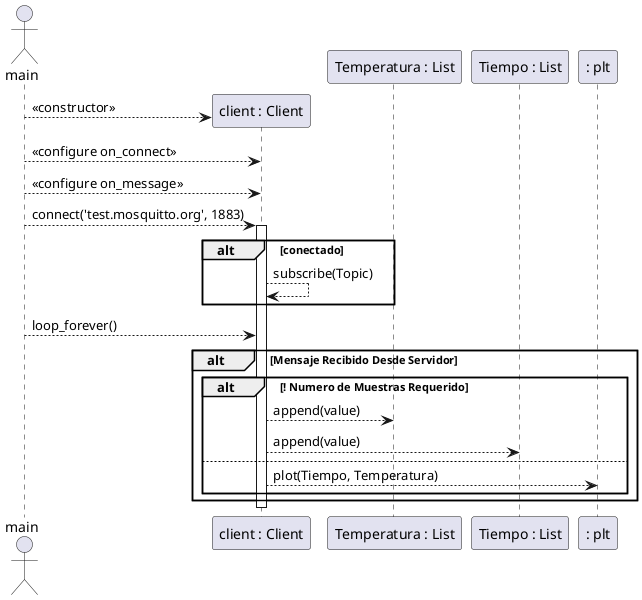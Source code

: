 @startuml

actor main

create "client : Client"

main --> "client : Client" : <<constructor>>
main --> "client : Client" : <<configure on_connect>>
main --> "client : Client" : <<configure on_message>>
main --> "client : Client" : connect('test.mosquitto.org', 1883)
activate "client : Client"
    alt conectado
        "client : Client" --> "client : Client" : subscribe(Topic)
    end
    
    main --> "client : Client" : loop_forever()

    alt Mensaje Recibido Desde Servidor
        alt ! Numero de Muestras Requerido
            "client : Client" --> "Temperatura : List" : append(value)
            "client : Client" --> "Tiempo : List" : append(value)
        else
            "client : Client" --> ": plt" : plot(Tiempo, Temperatura)
        end
    end

deactivate


@enduml